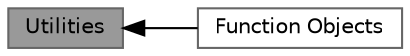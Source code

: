 digraph "Utilities"
{
 // LATEX_PDF_SIZE
  bgcolor="transparent";
  edge [fontname=Helvetica,fontsize=10,labelfontname=Helvetica,labelfontsize=10];
  node [fontname=Helvetica,fontsize=10,shape=box,height=0.2,width=0.4];
  rankdir=LR;
  Node2 [id="Node000002",label="Function Objects",height=0.2,width=0.4,color="grey40", fillcolor="white", style="filled",URL="$group__functors.html",tooltip=" "];
  Node1 [id="Node000001",label="Utilities",height=0.2,width=0.4,color="gray40", fillcolor="grey60", style="filled", fontcolor="black",tooltip=" "];
  Node1->Node2 [shape=plaintext, dir="back", style="solid"];
}
